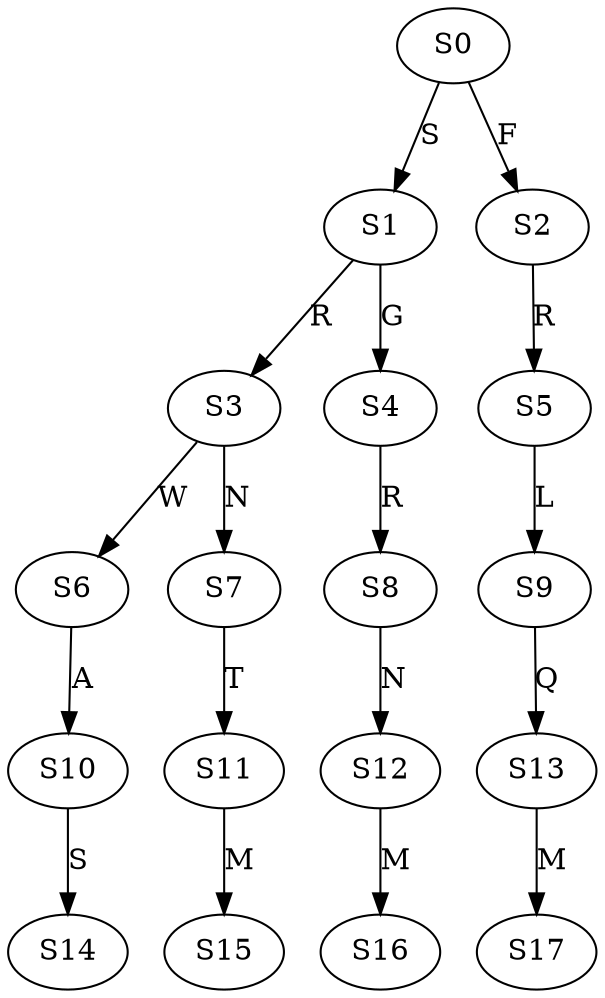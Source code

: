 strict digraph  {
	S0 -> S1 [ label = S ];
	S0 -> S2 [ label = F ];
	S1 -> S3 [ label = R ];
	S1 -> S4 [ label = G ];
	S2 -> S5 [ label = R ];
	S3 -> S6 [ label = W ];
	S3 -> S7 [ label = N ];
	S4 -> S8 [ label = R ];
	S5 -> S9 [ label = L ];
	S6 -> S10 [ label = A ];
	S7 -> S11 [ label = T ];
	S8 -> S12 [ label = N ];
	S9 -> S13 [ label = Q ];
	S10 -> S14 [ label = S ];
	S11 -> S15 [ label = M ];
	S12 -> S16 [ label = M ];
	S13 -> S17 [ label = M ];
}
